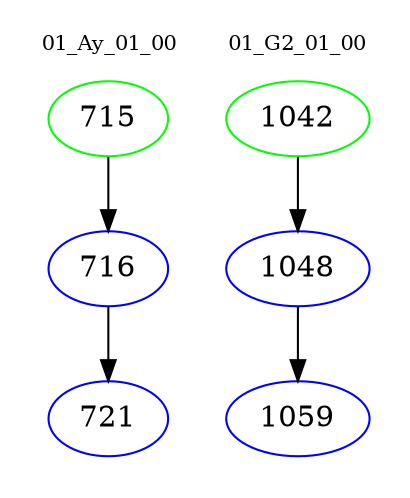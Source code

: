 digraph{
subgraph cluster_0 {
color = white
label = "01_Ay_01_00";
fontsize=10;
T0_715 [label="715", color="green"]
T0_715 -> T0_716 [color="black"]
T0_716 [label="716", color="blue"]
T0_716 -> T0_721 [color="black"]
T0_721 [label="721", color="blue"]
}
subgraph cluster_1 {
color = white
label = "01_G2_01_00";
fontsize=10;
T1_1042 [label="1042", color="green"]
T1_1042 -> T1_1048 [color="black"]
T1_1048 [label="1048", color="blue"]
T1_1048 -> T1_1059 [color="black"]
T1_1059 [label="1059", color="blue"]
}
}
